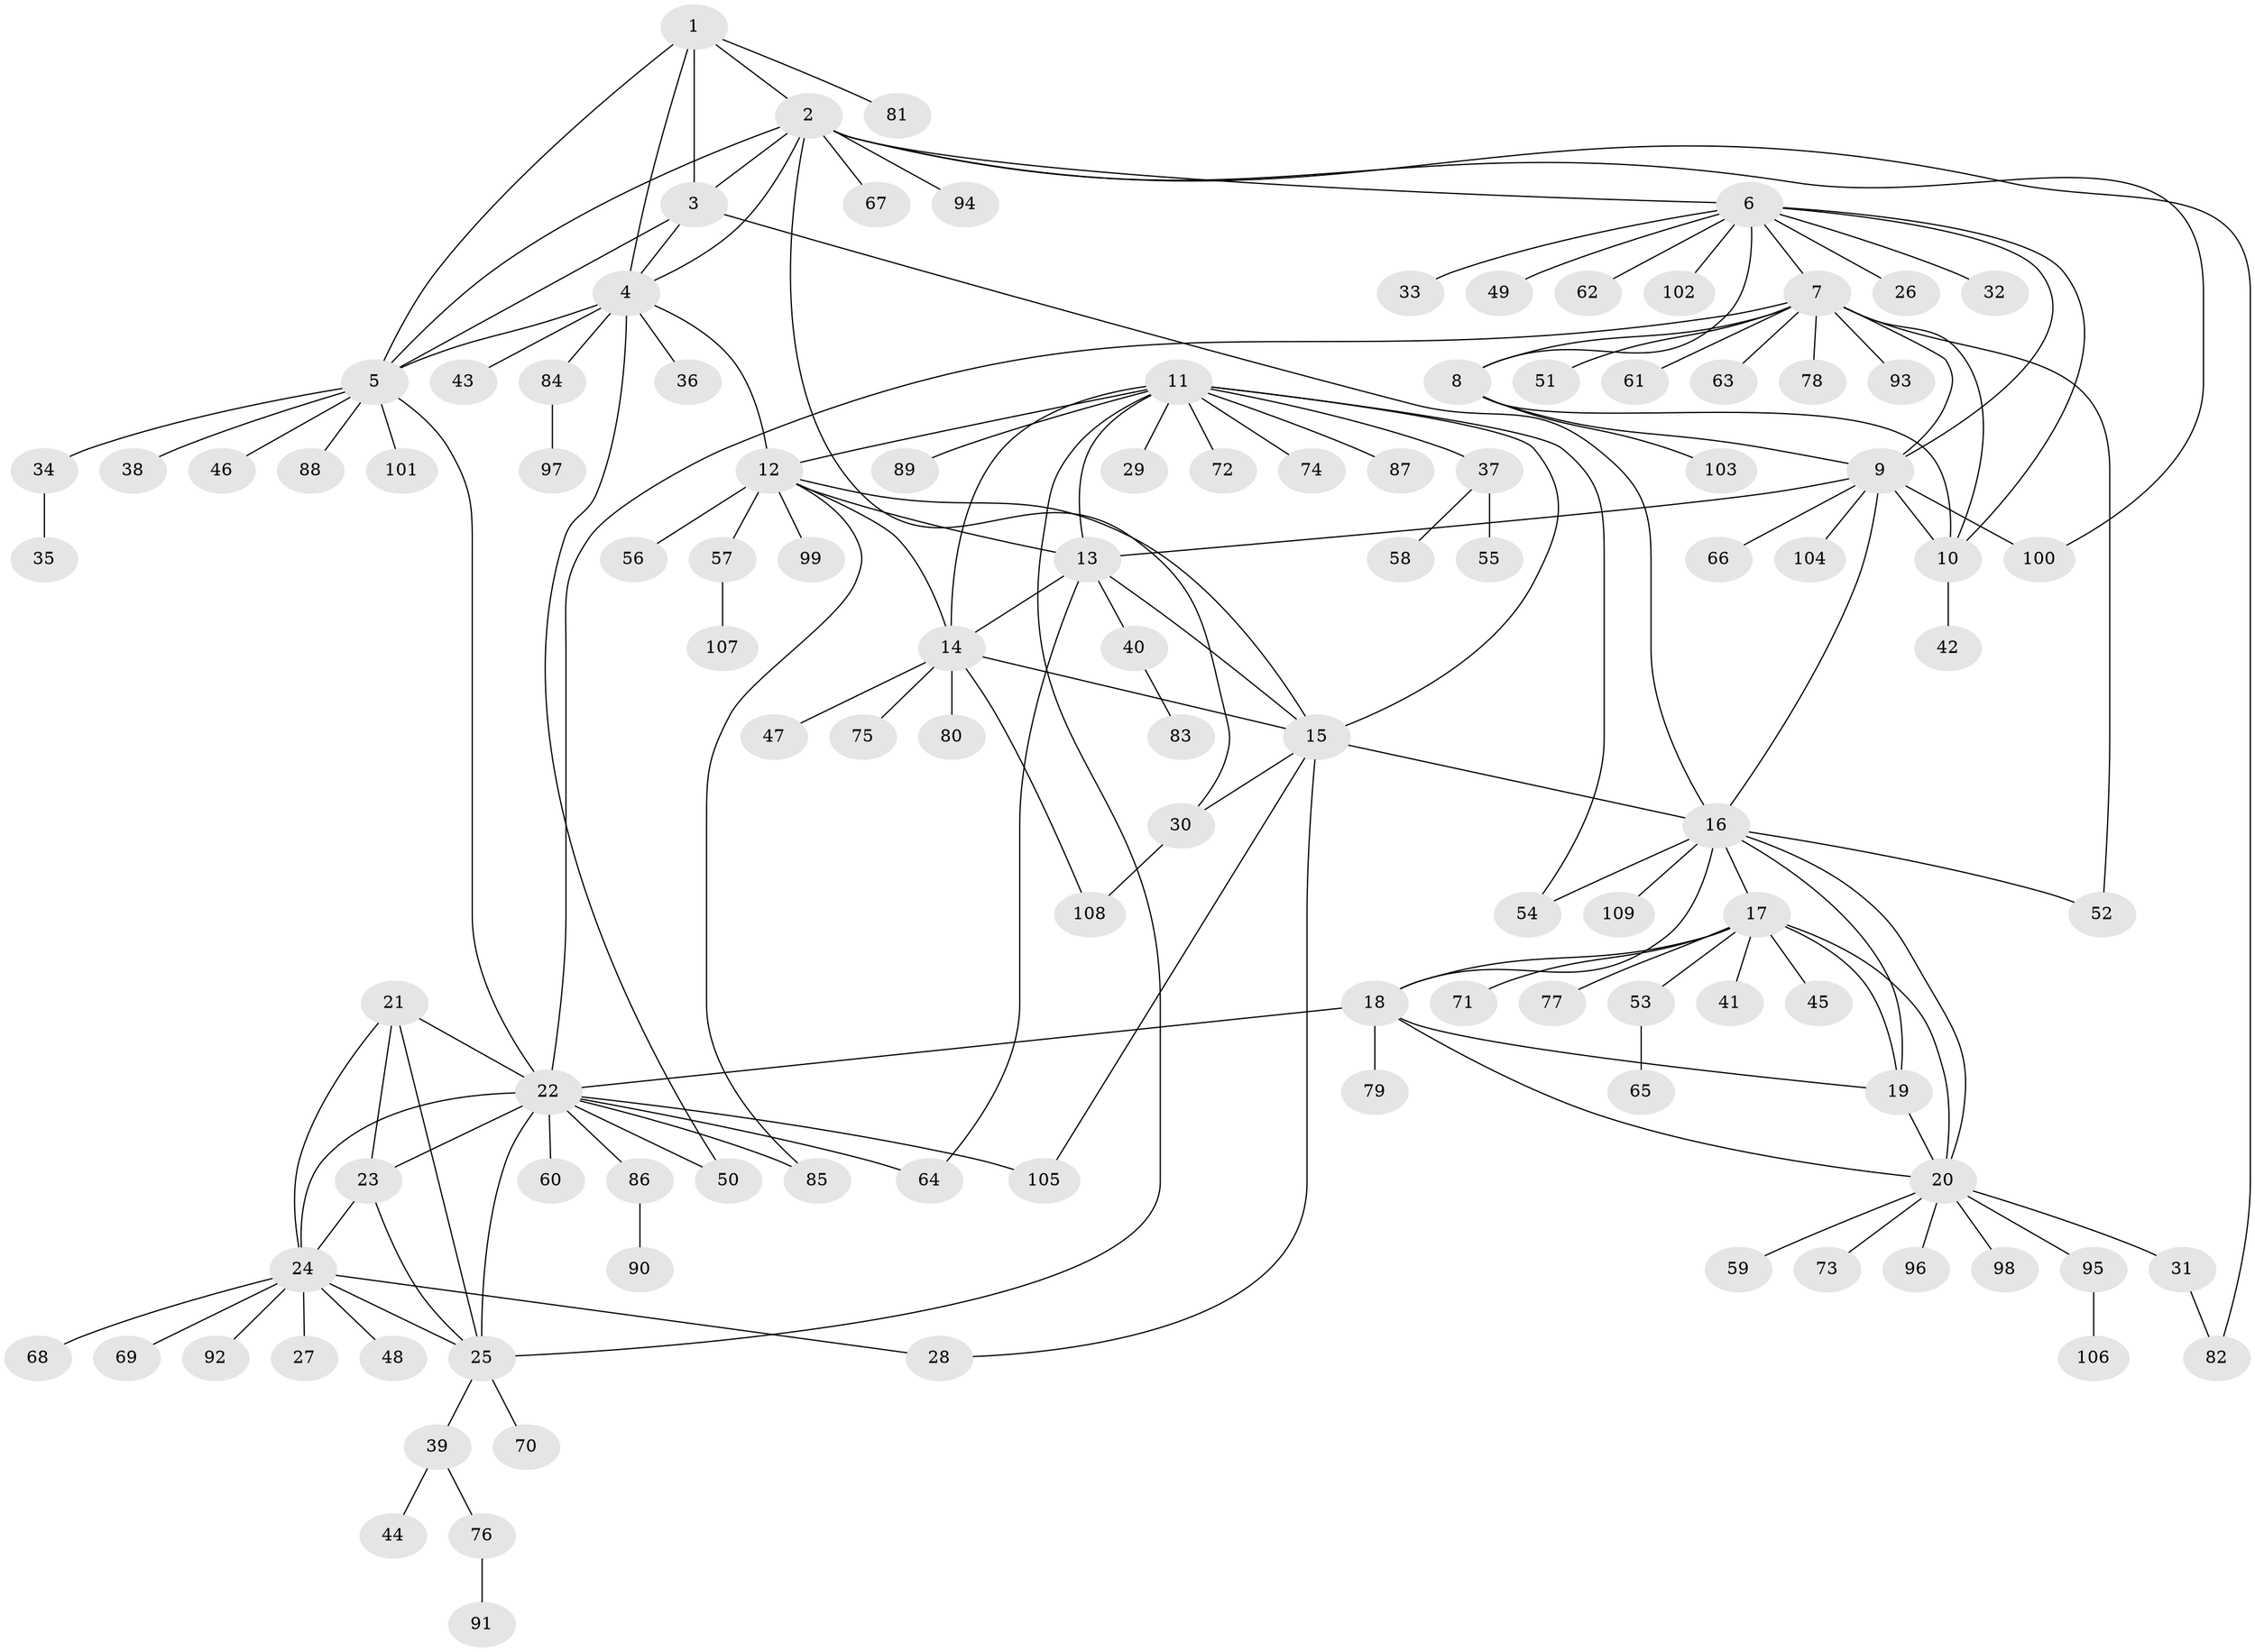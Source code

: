 // coarse degree distribution, {9: 0.022727272727272728, 8: 0.011363636363636364, 7: 0.03409090909090909, 10: 0.011363636363636364, 14: 0.022727272727272728, 3: 0.056818181818181816, 15: 0.011363636363636364, 6: 0.03409090909090909, 12: 0.011363636363636364, 1: 0.6477272727272727, 2: 0.13636363636363635}
// Generated by graph-tools (version 1.1) at 2025/42/03/06/25 10:42:06]
// undirected, 109 vertices, 155 edges
graph export_dot {
graph [start="1"]
  node [color=gray90,style=filled];
  1;
  2;
  3;
  4;
  5;
  6;
  7;
  8;
  9;
  10;
  11;
  12;
  13;
  14;
  15;
  16;
  17;
  18;
  19;
  20;
  21;
  22;
  23;
  24;
  25;
  26;
  27;
  28;
  29;
  30;
  31;
  32;
  33;
  34;
  35;
  36;
  37;
  38;
  39;
  40;
  41;
  42;
  43;
  44;
  45;
  46;
  47;
  48;
  49;
  50;
  51;
  52;
  53;
  54;
  55;
  56;
  57;
  58;
  59;
  60;
  61;
  62;
  63;
  64;
  65;
  66;
  67;
  68;
  69;
  70;
  71;
  72;
  73;
  74;
  75;
  76;
  77;
  78;
  79;
  80;
  81;
  82;
  83;
  84;
  85;
  86;
  87;
  88;
  89;
  90;
  91;
  92;
  93;
  94;
  95;
  96;
  97;
  98;
  99;
  100;
  101;
  102;
  103;
  104;
  105;
  106;
  107;
  108;
  109;
  1 -- 2;
  1 -- 3;
  1 -- 4;
  1 -- 5;
  1 -- 81;
  2 -- 3;
  2 -- 4;
  2 -- 5;
  2 -- 6;
  2 -- 30;
  2 -- 67;
  2 -- 82;
  2 -- 94;
  2 -- 100;
  3 -- 4;
  3 -- 5;
  3 -- 16;
  4 -- 5;
  4 -- 12;
  4 -- 36;
  4 -- 43;
  4 -- 50;
  4 -- 84;
  5 -- 22;
  5 -- 34;
  5 -- 38;
  5 -- 46;
  5 -- 88;
  5 -- 101;
  6 -- 7;
  6 -- 8;
  6 -- 9;
  6 -- 10;
  6 -- 26;
  6 -- 32;
  6 -- 33;
  6 -- 49;
  6 -- 62;
  6 -- 102;
  7 -- 8;
  7 -- 9;
  7 -- 10;
  7 -- 22;
  7 -- 51;
  7 -- 52;
  7 -- 61;
  7 -- 63;
  7 -- 78;
  7 -- 93;
  8 -- 9;
  8 -- 10;
  8 -- 103;
  9 -- 10;
  9 -- 13;
  9 -- 16;
  9 -- 66;
  9 -- 100;
  9 -- 104;
  10 -- 42;
  11 -- 12;
  11 -- 13;
  11 -- 14;
  11 -- 15;
  11 -- 25;
  11 -- 29;
  11 -- 37;
  11 -- 54;
  11 -- 72;
  11 -- 74;
  11 -- 87;
  11 -- 89;
  12 -- 13;
  12 -- 14;
  12 -- 15;
  12 -- 56;
  12 -- 57;
  12 -- 85;
  12 -- 99;
  13 -- 14;
  13 -- 15;
  13 -- 40;
  13 -- 64;
  14 -- 15;
  14 -- 47;
  14 -- 75;
  14 -- 80;
  14 -- 108;
  15 -- 16;
  15 -- 28;
  15 -- 30;
  15 -- 105;
  16 -- 17;
  16 -- 18;
  16 -- 19;
  16 -- 20;
  16 -- 52;
  16 -- 54;
  16 -- 109;
  17 -- 18;
  17 -- 19;
  17 -- 20;
  17 -- 41;
  17 -- 45;
  17 -- 53;
  17 -- 71;
  17 -- 77;
  18 -- 19;
  18 -- 20;
  18 -- 22;
  18 -- 79;
  19 -- 20;
  20 -- 31;
  20 -- 59;
  20 -- 73;
  20 -- 95;
  20 -- 96;
  20 -- 98;
  21 -- 22;
  21 -- 23;
  21 -- 24;
  21 -- 25;
  22 -- 23;
  22 -- 24;
  22 -- 25;
  22 -- 50;
  22 -- 60;
  22 -- 64;
  22 -- 85;
  22 -- 86;
  22 -- 105;
  23 -- 24;
  23 -- 25;
  24 -- 25;
  24 -- 27;
  24 -- 28;
  24 -- 48;
  24 -- 68;
  24 -- 69;
  24 -- 92;
  25 -- 39;
  25 -- 70;
  30 -- 108;
  31 -- 82;
  34 -- 35;
  37 -- 55;
  37 -- 58;
  39 -- 44;
  39 -- 76;
  40 -- 83;
  53 -- 65;
  57 -- 107;
  76 -- 91;
  84 -- 97;
  86 -- 90;
  95 -- 106;
}
